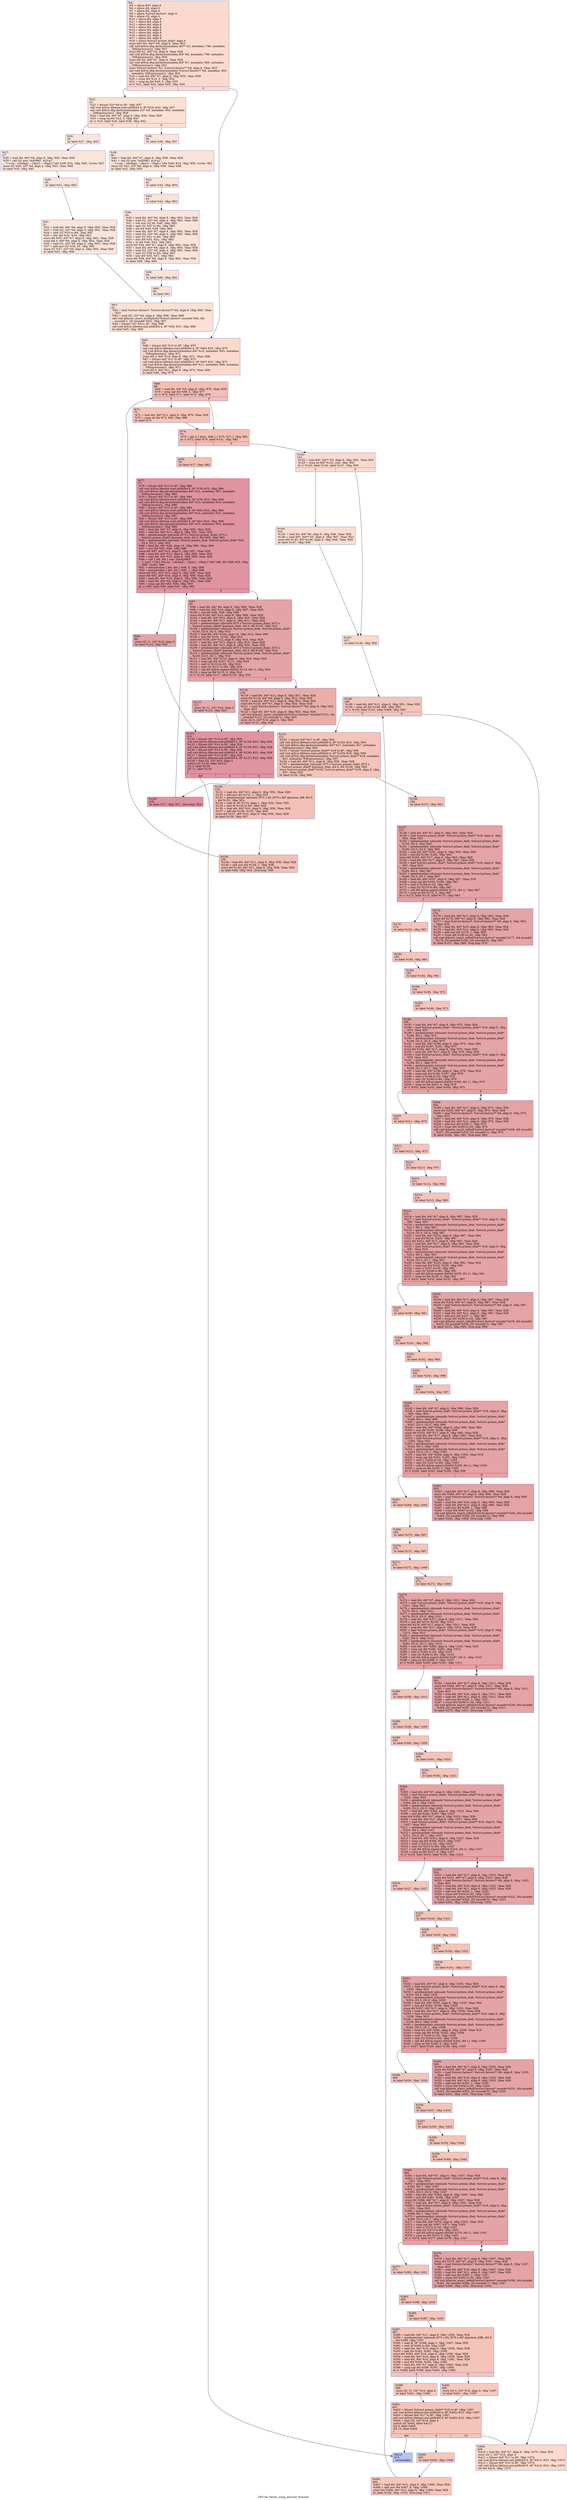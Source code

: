 digraph "CFG for 'factor_using_division' function" {
	label="CFG for 'factor_using_division' function";

	Node0x19a6690 [shape=record,color="#3d50c3ff", style=filled, fillcolor="#f7ac8e70",label="{%4:\l  %5 = alloca i64*, align 8\l  %6 = alloca i64, align 8\l  %7 = alloca i64, align 8\l  %8 = alloca %struct.factors*, align 8\l  %9 = alloca i32, align 4\l  %10 = alloca i64, align 8\l  %11 = alloca i64, align 8\l  %12 = alloca i64, align 8\l  %13 = alloca i64, align 8\l  %14 = alloca i64, align 8\l  %15 = alloca i64, align 8\l  %16 = alloca i32, align 4\l  %17 = alloca i64, align 8\l  %18 = alloca %struct.primes_dtab*, align 8\l  store i64* %0, i64** %5, align 8, !tbaa !823\l  call void @llvm.dbg.declare(metadata i64** %5, metadata !798, metadata\l... !DIExpression()), !dbg !827\l  store i64 %1, i64* %6, align 8, !tbaa !828\l  call void @llvm.dbg.declare(metadata i64* %6, metadata !799, metadata\l... !DIExpression()), !dbg !830\l  store i64 %2, i64* %7, align 8, !tbaa !828\l  call void @llvm.dbg.declare(metadata i64* %7, metadata !800, metadata\l... !DIExpression()), !dbg !831\l  store %struct.factors* %3, %struct.factors** %8, align 8, !tbaa !823\l  call void @llvm.dbg.declare(metadata %struct.factors** %8, metadata !801,\l... metadata !DIExpression()), !dbg !832\l  %19 = load i64, i64* %7, align 8, !dbg !833, !tbaa !828\l  %20 = urem i64 %19, 2, !dbg !834\l  %21 = icmp eq i64 %20, 0, !dbg !835\l  br i1 %21, label %22, label %65, !dbg !836\l|{<s0>T|<s1>F}}"];
	Node0x19a6690:s0 -> Node0x19a66e0;
	Node0x19a6690:s1 -> Node0x19a6af0;
	Node0x19a66e0 [shape=record,color="#3d50c3ff", style=filled, fillcolor="#f7b99e70",label="{%22:\l22:                                               \l  %23 = bitcast i32* %9 to i8*, !dbg !837\l  call void @llvm.lifetime.start.p0i8(i64 4, i8* %23) #23, !dbg !837\l  call void @llvm.dbg.declare(metadata i32* %9, metadata !802, metadata\l... !DIExpression()), !dbg !838\l  %24 = load i64, i64* %7, align 8, !dbg !839, !tbaa !828\l  %25 = icmp eq i64 %24, 0, !dbg !841\l  br i1 %25, label %26, label %38, !dbg !842\l|{<s0>T|<s1>F}}"];
	Node0x19a66e0:s0 -> Node0x19a6730;
	Node0x19a66e0:s1 -> Node0x19a6870;
	Node0x19a6730 [shape=record,color="#3d50c3ff", style=filled, fillcolor="#f4c5ad70",label="{%26:\l26:                                               \l  br label %27, !dbg !843\l}"];
	Node0x19a6730 -> Node0x19a6780;
	Node0x19a6780 [shape=record,color="#3d50c3ff", style=filled, fillcolor="#f4c5ad70",label="{%27:\l27:                                               \l  %28 = load i64, i64* %6, align 8, !dbg !845, !tbaa !828\l  %29 = call i32 asm \"bsf\\09$1, $\{0:q\}\",\l... \"=r,rm,~\{dirflag\},~\{fpsr\},~\{flags\}\"(i64 %28) #24, !dbg !845, !srcloc !847\l  store i32 %29, i32* %9, align 4, !dbg !845, !tbaa !848\l  br label %30, !dbg !845\l}"];
	Node0x19a6780 -> Node0x19a67d0;
	Node0x19a67d0 [shape=record,color="#3d50c3ff", style=filled, fillcolor="#f4c5ad70",label="{%30:\l30:                                               \l  br label %31, !dbg !845\l}"];
	Node0x19a67d0 -> Node0x19a6820;
	Node0x19a6820 [shape=record,color="#3d50c3ff", style=filled, fillcolor="#f4c5ad70",label="{%31:\l31:                                               \l  %32 = load i64, i64* %6, align 8, !dbg !850, !tbaa !828\l  %33 = load i32, i32* %9, align 4, !dbg !851, !tbaa !848\l  %34 = zext i32 %33 to i64, !dbg !852\l  %35 = lshr i64 %32, %34, !dbg !852\l  store i64 %35, i64* %7, align 8, !dbg !853, !tbaa !828\l  store i64 0, i64* %6, align 8, !dbg !854, !tbaa !828\l  %36 = load i32, i32* %9, align 4, !dbg !855, !tbaa !848\l  %37 = add nsw i32 %36, 64, !dbg !855\l  store i32 %37, i32* %9, align 4, !dbg !855, !tbaa !848\l  br label %61, !dbg !856\l}"];
	Node0x19a6820 -> Node0x19a6aa0;
	Node0x19a6870 [shape=record,color="#3d50c3ff", style=filled, fillcolor="#f6bfa670",label="{%38:\l38:                                               \l  br label %39, !dbg !857\l}"];
	Node0x19a6870 -> Node0x19a68c0;
	Node0x19a68c0 [shape=record,color="#3d50c3ff", style=filled, fillcolor="#f6bfa670",label="{%39:\l39:                                               \l  %40 = load i64, i64* %7, align 8, !dbg !859, !tbaa !828\l  %41 = call i32 asm \"bsf\\09$1, $\{0:q\}\",\l... \"=r,rm,~\{dirflag\},~\{fpsr\},~\{flags\}\"(i64 %40) #24, !dbg !859, !srcloc !861\l  store i32 %41, i32* %9, align 4, !dbg !859, !tbaa !848\l  br label %42, !dbg !859\l}"];
	Node0x19a68c0 -> Node0x19a6910;
	Node0x19a6910 [shape=record,color="#3d50c3ff", style=filled, fillcolor="#f6bfa670",label="{%42:\l42:                                               \l  br label %43, !dbg !859\l}"];
	Node0x19a6910 -> Node0x19a6960;
	Node0x19a6960 [shape=record,color="#3d50c3ff", style=filled, fillcolor="#f6bfa670",label="{%43:\l43:                                               \l  br label %44, !dbg !862\l}"];
	Node0x19a6960 -> Node0x19a69b0;
	Node0x19a69b0 [shape=record,color="#3d50c3ff", style=filled, fillcolor="#f6bfa670",label="{%44:\l44:                                               \l  %45 = load i64, i64* %6, align 8, !dbg !863, !tbaa !828\l  %46 = load i32, i32* %9, align 4, !dbg !863, !tbaa !848\l  %47 = sub nsw i32 64, %46, !dbg !863\l  %48 = zext i32 %47 to i64, !dbg !863\l  %49 = shl i64 %45, %48, !dbg !863\l  %50 = load i64, i64* %7, align 8, !dbg !863, !tbaa !828\l  %51 = load i32, i32* %9, align 4, !dbg !863, !tbaa !848\l  %52 = zext i32 %51 to i64, !dbg !863\l  %53 = lshr i64 %50, %52, !dbg !863\l  %54 = or i64 %49, %53, !dbg !863\l  store i64 %54, i64* %7, align 8, !dbg !863, !tbaa !828\l  %55 = load i64, i64* %6, align 8, !dbg !863, !tbaa !828\l  %56 = load i32, i32* %9, align 4, !dbg !863, !tbaa !848\l  %57 = zext i32 %56 to i64, !dbg !863\l  %58 = lshr i64 %55, %57, !dbg !863\l  store i64 %58, i64* %6, align 8, !dbg !863, !tbaa !828\l  br label %59, !dbg !863\l}"];
	Node0x19a69b0 -> Node0x19a6a00;
	Node0x19a6a00 [shape=record,color="#3d50c3ff", style=filled, fillcolor="#f6bfa670",label="{%59:\l59:                                               \l  br label %60, !dbg !863\l}"];
	Node0x19a6a00 -> Node0x19a6a50;
	Node0x19a6a50 [shape=record,color="#3d50c3ff", style=filled, fillcolor="#f6bfa670",label="{%60:\l60:                                               \l  br label %61\l}"];
	Node0x19a6a50 -> Node0x19a6aa0;
	Node0x19a6aa0 [shape=record,color="#3d50c3ff", style=filled, fillcolor="#f7b99e70",label="{%61:\l61:                                               \l  %62 = load %struct.factors*, %struct.factors** %8, align 8, !dbg !865, !tbaa\l... !823\l  %63 = load i32, i32* %9, align 4, !dbg !866, !tbaa !848\l  call void @factor_insert_multiplicity(%struct.factors* noundef %62, i64\l... noundef 2, i32 noundef %63), !dbg !867\l  %64 = bitcast i32* %9 to i8*, !dbg !868\l  call void @llvm.lifetime.end.p0i8(i64 4, i8* %64) #23, !dbg !868\l  br label %65, !dbg !869\l}"];
	Node0x19a6aa0 -> Node0x19a6af0;
	Node0x19a6af0 [shape=record,color="#3d50c3ff", style=filled, fillcolor="#f7ac8e70",label="{%65:\l65:                                               \l  %66 = bitcast i64* %10 to i8*, !dbg !870\l  call void @llvm.lifetime.start.p0i8(i64 8, i8* %66) #23, !dbg !870\l  call void @llvm.dbg.declare(metadata i64* %10, metadata !805, metadata\l... !DIExpression()), !dbg !871\l  store i64 3, i64* %10, align 8, !dbg !871, !tbaa !828\l  %67 = bitcast i64* %11 to i8*, !dbg !872\l  call void @llvm.lifetime.start.p0i8(i64 8, i8* %67) #23, !dbg !872\l  call void @llvm.dbg.declare(metadata i64* %11, metadata !806, metadata\l... !DIExpression()), !dbg !873\l  store i64 0, i64* %11, align 8, !dbg !874, !tbaa !828\l  br label %68, !dbg !875\l}"];
	Node0x19a6af0 -> Node0x19a6b40;
	Node0x19a6b40 [shape=record,color="#3d50c3ff", style=filled, fillcolor="#e36c5570",label="{%68:\l68:                                               \l  %69 = load i64, i64* %6, align 8, !dbg !876, !tbaa !828\l  %70 = icmp ugt i64 %69, 0, !dbg !877\l  br i1 %70, label %71, label %74, !dbg !878\l|{<s0>T|<s1>F}}"];
	Node0x19a6b40:s0 -> Node0x19a6b90;
	Node0x19a6b40:s1 -> Node0x19a6be0;
	Node0x19a6b90 [shape=record,color="#3d50c3ff", style=filled, fillcolor="#e97a5f70",label="{%71:\l71:                                               \l  %72 = load i64, i64* %11, align 8, !dbg !879, !tbaa !828\l  %73 = icmp ult i64 %72, 668, !dbg !880\l  br label %74\l}"];
	Node0x19a6b90 -> Node0x19a6be0;
	Node0x19a6be0 [shape=record,color="#3d50c3ff", style=filled, fillcolor="#e36c5570",label="{%74:\l74:                                               \l  %75 = phi i1 [ false, %68 ], [ %73, %71 ], !dbg !881\l  br i1 %75, label %76, label %141, !dbg !882\l|{<s0>T|<s1>F}}"];
	Node0x19a6be0:s0 -> Node0x19a6c30;
	Node0x19a6be0:s1 -> Node0x19a6f50;
	Node0x19a6c30 [shape=record,color="#3d50c3ff", style=filled, fillcolor="#e5705870",label="{%76:\l76:                                               \l  br label %77, !dbg !883\l}"];
	Node0x19a6c30 -> Node0x19a6c80;
	Node0x19a6c80 [shape=record,color="#b70d28ff", style=filled, fillcolor="#b70d2870",label="{%77:\l77:                                               \l  %78 = bitcast i64* %12 to i8*, !dbg !884\l  call void @llvm.lifetime.start.p0i8(i64 8, i8* %78) #23, !dbg !884\l  call void @llvm.dbg.declare(metadata i64* %12, metadata !807, metadata\l... !DIExpression()), !dbg !885\l  %79 = bitcast i64* %13 to i8*, !dbg !884\l  call void @llvm.lifetime.start.p0i8(i64 8, i8* %79) #23, !dbg !884\l  call void @llvm.dbg.declare(metadata i64* %13, metadata !814, metadata\l... !DIExpression()), !dbg !886\l  %80 = bitcast i64* %14 to i8*, !dbg !884\l  call void @llvm.lifetime.start.p0i8(i64 8, i8* %80) #23, !dbg !884\l  call void @llvm.dbg.declare(metadata i64* %14, metadata !815, metadata\l... !DIExpression()), !dbg !887\l  %81 = bitcast i64* %15 to i8*, !dbg !888\l  call void @llvm.lifetime.start.p0i8(i64 8, i8* %81) #23, !dbg !888\l  call void @llvm.dbg.declare(metadata i64* %15, metadata !816, metadata\l... !DIExpression()), !dbg !889\l  %82 = load i64, i64* %7, align 8, !dbg !890, !tbaa !828\l  %83 = load i64, i64* %11, align 8, !dbg !891, !tbaa !828\l  %84 = getelementptr inbounds [675 x %struct.primes_dtab], [675 x\l... %struct.primes_dtab]* @primes_dtab, i64 0, i64 %83, !dbg !892\l  %85 = getelementptr inbounds %struct.primes_dtab, %struct.primes_dtab* %84,\l... i32 0, i32 0, !dbg !893\l  %86 = load i64, i64* %85, align 16, !dbg !893, !tbaa !894\l  %87 = mul i64 %82, %86, !dbg !896\l  store i64 %87, i64* %13, align 8, !dbg !897, !tbaa !828\l  %88 = load i64, i64* %13, align 8, !dbg !898, !tbaa !828\l  %89 = load i64, i64* %10, align 8, !dbg !898, !tbaa !828\l  %90 = call \{ i64, i64 \} asm \"mulq\\09$3\",\l... \"=\{ax\},=\{dx\},%0,rm,~\{dirflag\},~\{fpsr\},~\{flags\}\"(i64 %88, i64 %89) #24, !dbg\l... !898, !srcloc !899\l  %91 = extractvalue \{ i64, i64 \} %90, 0, !dbg !898\l  %92 = extractvalue \{ i64, i64 \} %90, 1, !dbg !898\l  store i64 %91, i64* %15, align 8, !dbg !898, !tbaa !828\l  store i64 %92, i64* %14, align 8, !dbg !898, !tbaa !828\l  %93 = load i64, i64* %14, align 8, !dbg !900, !tbaa !828\l  %94 = load i64, i64* %6, align 8, !dbg !902, !tbaa !828\l  %95 = icmp ugt i64 %93, %94, !dbg !903\l  br i1 %95, label %96, label %97, !dbg !904\l|{<s0>T|<s1>F}}"];
	Node0x19a6c80:s0 -> Node0x19a6cd0;
	Node0x19a6c80:s1 -> Node0x19a6d20;
	Node0x19a6cd0 [shape=record,color="#3d50c3ff", style=filled, fillcolor="#c32e3170",label="{%96:\l96:                                               \l  store i32 11, i32* %16, align 4\l  br label %123, !dbg !905\l}"];
	Node0x19a6cd0 -> Node0x19a6e10;
	Node0x19a6d20 [shape=record,color="#3d50c3ff", style=filled, fillcolor="#c32e3170",label="{%97:\l97:                                               \l  %98 = load i64, i64* %6, align 8, !dbg !906, !tbaa !828\l  %99 = load i64, i64* %14, align 8, !dbg !907, !tbaa !828\l  %100 = sub i64 %98, %99, !dbg !908\l  store i64 %100, i64* %14, align 8, !dbg !909, !tbaa !828\l  %101 = load i64, i64* %14, align 8, !dbg !910, !tbaa !828\l  %102 = load i64, i64* %11, align 8, !dbg !911, !tbaa !828\l  %103 = getelementptr inbounds [675 x %struct.primes_dtab], [675 x\l... %struct.primes_dtab]* @primes_dtab, i64 0, i64 %102, !dbg !912\l  %104 = getelementptr inbounds %struct.primes_dtab, %struct.primes_dtab*\l... %103, i32 0, i32 0, !dbg !913\l  %105 = load i64, i64* %104, align 16, !dbg !913, !tbaa !894\l  %106 = mul i64 %101, %105, !dbg !914\l  store i64 %106, i64* %12, align 8, !dbg !915, !tbaa !828\l  %107 = load i64, i64* %12, align 8, !dbg !916, !tbaa !828\l  %108 = load i64, i64* %11, align 8, !dbg !916, !tbaa !828\l  %109 = getelementptr inbounds [675 x %struct.primes_dtab], [675 x\l... %struct.primes_dtab]* @primes_dtab, i64 0, i64 %108, !dbg !916\l  %110 = getelementptr inbounds %struct.primes_dtab, %struct.primes_dtab*\l... %109, i32 0, i32 1, !dbg !916\l  %111 = load i64, i64* %110, align 8, !dbg !916, !tbaa !918\l  %112 = icmp ugt i64 %107, %111, !dbg !916\l  %113 = zext i1 %112 to i32, !dbg !916\l  %114 = sext i32 %113 to i64, !dbg !916\l  %115 = call i64 @llvm.expect.i64(i64 %114, i64 1), !dbg !916\l  %116 = icmp ne i64 %115, 0, !dbg !916\l  br i1 %116, label %117, label %118, !dbg !919\l|{<s0>T|<s1>F}}"];
	Node0x19a6d20:s0 -> Node0x19a6d70;
	Node0x19a6d20:s1 -> Node0x19a6dc0;
	Node0x19a6d70 [shape=record,color="#3d50c3ff", style=filled, fillcolor="#ca3b3770",label="{%117:\l117:                                              \l  store i32 11, i32* %16, align 4\l  br label %123, !dbg !920\l}"];
	Node0x19a6d70 -> Node0x19a6e10;
	Node0x19a6dc0 [shape=record,color="#3d50c3ff", style=filled, fillcolor="#d0473d70",label="{%118:\l118:                                              \l  %119 = load i64, i64* %12, align 8, !dbg !921, !tbaa !828\l  store i64 %119, i64* %6, align 8, !dbg !922, !tbaa !828\l  %120 = load i64, i64* %13, align 8, !dbg !923, !tbaa !828\l  store i64 %120, i64* %7, align 8, !dbg !924, !tbaa !828\l  %121 = load %struct.factors*, %struct.factors** %8, align 8, !dbg !925,\l... !tbaa !823\l  %122 = load i64, i64* %10, align 8, !dbg !925, !tbaa !828\l  call void @factor_insert_multiplicity(%struct.factors* noundef %121, i64\l... noundef %122, i32 noundef 1), !dbg !925\l  store i32 0, i32* %16, align 4, !dbg !926\l  br label %123, !dbg !926\l}"];
	Node0x19a6dc0 -> Node0x19a6e10;
	Node0x19a6e10 [shape=record,color="#b70d28ff", style=filled, fillcolor="#b70d2870",label="{%123:\l123:                                              \l  %124 = bitcast i64* %15 to i8*, !dbg !926\l  call void @llvm.lifetime.end.p0i8(i64 8, i8* %124) #23, !dbg !926\l  %125 = bitcast i64* %14 to i8*, !dbg !926\l  call void @llvm.lifetime.end.p0i8(i64 8, i8* %125) #23, !dbg !926\l  %126 = bitcast i64* %13 to i8*, !dbg !926\l  call void @llvm.lifetime.end.p0i8(i64 8, i8* %126) #23, !dbg !926\l  %127 = bitcast i64* %12 to i8*, !dbg !926\l  call void @llvm.lifetime.end.p0i8(i64 8, i8* %127) #23, !dbg !926\l  %128 = load i32, i32* %16, align 4\l  switch i32 %128, label %413 [\l    i32 0, label %129\l    i32 11, label %130\l  ]\l|{<s0>def|<s1>0|<s2>11}}"];
	Node0x19a6e10:s0 -> Node0x19a8440;
	Node0x19a6e10:s1 -> Node0x19a6e60;
	Node0x19a6e10:s2 -> Node0x19a6eb0;
	Node0x19a6e60 [shape=record,color="#b70d28ff", style=filled, fillcolor="#b70d2870",label="{%129:\l129:                                              \l  br label %77, !dbg !927, !llvm.loop !928\l}"];
	Node0x19a6e60 -> Node0x19a6c80;
	Node0x19a6eb0 [shape=record,color="#3d50c3ff", style=filled, fillcolor="#e5705870",label="{%130:\l130:                                              \l  %131 = load i64, i64* %11, align 8, !dbg !932, !tbaa !828\l  %132 = add nsw i64 %131, 1, !dbg !933\l  %133 = getelementptr inbounds [675 x i8], [675 x i8]* @primes_diff, i64 0,\l... i64 %132, !dbg !934\l  %134 = load i8, i8* %133, align 1, !dbg !934, !tbaa !935\l  %135 = zext i8 %134 to i64, !dbg !934\l  %136 = load i64, i64* %10, align 8, !dbg !936, !tbaa !828\l  %137 = add i64 %136, %135, !dbg !936\l  store i64 %137, i64* %10, align 8, !dbg !936, !tbaa !828\l  br label %138, !dbg !937\l}"];
	Node0x19a6eb0 -> Node0x19a6f00;
	Node0x19a6f00 [shape=record,color="#3d50c3ff", style=filled, fillcolor="#e5705870",label="{%138:\l138:                                              \l  %139 = load i64, i64* %11, align 8, !dbg !938, !tbaa !828\l  %140 = add nsw i64 %139, 1, !dbg !938\l  store i64 %140, i64* %11, align 8, !dbg !938, !tbaa !828\l  br label %68, !dbg !939, !llvm.loop !940\l}"];
	Node0x19a6f00 -> Node0x19a6b40;
	Node0x19a6f50 [shape=record,color="#3d50c3ff", style=filled, fillcolor="#f7ac8e70",label="{%141:\l141:                                              \l  %142 = load i64*, i64** %5, align 8, !dbg !943, !tbaa !823\l  %143 = icmp ne i64* %142, null, !dbg !943\l  br i1 %143, label %144, label %147, !dbg !945\l|{<s0>T|<s1>F}}"];
	Node0x19a6f50:s0 -> Node0x19a6fa0;
	Node0x19a6f50:s1 -> Node0x19a6ff0;
	Node0x19a6fa0 [shape=record,color="#3d50c3ff", style=filled, fillcolor="#f7b39670",label="{%144:\l144:                                              \l  %145 = load i64, i64* %6, align 8, !dbg !946, !tbaa !828\l  %146 = load i64*, i64** %5, align 8, !dbg !947, !tbaa !823\l  store i64 %145, i64* %146, align 8, !dbg !948, !tbaa !828\l  br label %147, !dbg !949\l}"];
	Node0x19a6fa0 -> Node0x19a6ff0;
	Node0x19a6ff0 [shape=record,color="#3d50c3ff", style=filled, fillcolor="#f7ac8e70",label="{%147:\l147:                                              \l  br label %148, !dbg !950\l}"];
	Node0x19a6ff0 -> Node0x19a7040;
	Node0x19a7040 [shape=record,color="#3d50c3ff", style=filled, fillcolor="#e97a5f70",label="{%148:\l148:                                              \l  %149 = load i64, i64* %11, align 8, !dbg !951, !tbaa !828\l  %150 = icmp ult i64 %149, 668, !dbg !952\l  br i1 %150, label %151, label %409, !dbg !953\l|{<s0>T|<s1>F}}"];
	Node0x19a7040:s0 -> Node0x19a7090;
	Node0x19a7040:s1 -> Node0x19a83f0;
	Node0x19a7090 [shape=record,color="#3d50c3ff", style=filled, fillcolor="#e97a5f70",label="{%151:\l151:                                              \l  %152 = bitcast i64* %17 to i8*, !dbg !954\l  call void @llvm.lifetime.start.p0i8(i64 8, i8* %152) #23, !dbg !954\l  call void @llvm.dbg.declare(metadata i64* %17, metadata !817, metadata\l... !DIExpression()), !dbg !955\l  %153 = bitcast %struct.primes_dtab** %18 to i8*, !dbg !956\l  call void @llvm.lifetime.start.p0i8(i64 8, i8* %153) #23, !dbg !956\l  call void @llvm.dbg.declare(metadata %struct.primes_dtab** %18, metadata\l... !821, metadata !DIExpression()), !dbg !957\l  %154 = load i64, i64* %11, align 8, !dbg !958, !tbaa !828\l  %155 = getelementptr inbounds [675 x %struct.primes_dtab], [675 x\l... %struct.primes_dtab]* @primes_dtab, i64 0, i64 %154, !dbg !959\l  store %struct.primes_dtab* %155, %struct.primes_dtab** %18, align 8, !dbg\l... !957, !tbaa !823\l  br label %156, !dbg !960\l}"];
	Node0x19a7090 -> Node0x19a70e0;
	Node0x19a70e0 [shape=record,color="#3d50c3ff", style=filled, fillcolor="#e97a5f70",label="{%156:\l156:                                              \l  br label %157, !dbg !961\l}"];
	Node0x19a70e0 -> Node0x19a7130;
	Node0x19a7130 [shape=record,color="#b70d28ff", style=filled, fillcolor="#c32e3170",label="{%157:\l157:                                              \l  %158 = load i64, i64* %7, align 8, !dbg !963, !tbaa !828\l  %159 = load %struct.primes_dtab*, %struct.primes_dtab** %18, align 8, !dbg\l... !963, !tbaa !823\l  %160 = getelementptr inbounds %struct.primes_dtab, %struct.primes_dtab*\l... %159, i64 0, !dbg !963\l  %161 = getelementptr inbounds %struct.primes_dtab, %struct.primes_dtab*\l... %160, i32 0, i32 0, !dbg !963\l  %162 = load i64, i64* %161, align 8, !dbg !963, !tbaa !894\l  %163 = mul i64 %158, %162, !dbg !963\l  store i64 %163, i64* %17, align 8, !dbg !963, !tbaa !828\l  %164 = load i64, i64* %17, align 8, !dbg !967, !tbaa !828\l  %165 = load %struct.primes_dtab*, %struct.primes_dtab** %18, align 8, !dbg\l... !967, !tbaa !823\l  %166 = getelementptr inbounds %struct.primes_dtab, %struct.primes_dtab*\l... %165, i64 0, !dbg !967\l  %167 = getelementptr inbounds %struct.primes_dtab, %struct.primes_dtab*\l... %166, i32 0, i32 1, !dbg !967\l  %168 = load i64, i64* %167, align 8, !dbg !967, !tbaa !918\l  %169 = icmp ugt i64 %164, %168, !dbg !967\l  %170 = zext i1 %169 to i32, !dbg !967\l  %171 = sext i32 %170 to i64, !dbg !967\l  %172 = call i64 @llvm.expect.i64(i64 %171, i64 1), !dbg !967\l  %173 = icmp ne i64 %172, 0, !dbg !967\l  br i1 %173, label %174, label %175, !dbg !963\l|{<s0>T|<s1>F}}"];
	Node0x19a7130:s0 -> Node0x19a7180;
	Node0x19a7130:s1 -> Node0x19a71d0;
	Node0x19a7180 [shape=record,color="#3d50c3ff", style=filled, fillcolor="#e97a5f70",label="{%174:\l174:                                              \l  br label %182, !dbg !967\l}"];
	Node0x19a7180 -> Node0x19a7220;
	Node0x19a71d0 [shape=record,color="#3d50c3ff", style=filled, fillcolor="#c32e3170",label="{%175:\l175:                                              \l  %176 = load i64, i64* %17, align 8, !dbg !963, !tbaa !828\l  store i64 %176, i64* %7, align 8, !dbg !963, !tbaa !828\l  %177 = load %struct.factors*, %struct.factors** %8, align 8, !dbg !963,\l... !tbaa !823\l  %178 = load i64, i64* %10, align 8, !dbg !963, !tbaa !828\l  %179 = load i64, i64* %11, align 8, !dbg !963, !tbaa !828\l  %180 = add nsw i64 %179, 1, !dbg !963\l  %181 = trunc i64 %180 to i32, !dbg !963\l  call void @factor_insert_refind(%struct.factors* noundef %177, i64 noundef\l... %178, i32 noundef %181, i32 noundef 0), !dbg !963\l  br label %157, !dbg !969, !llvm.loop !970\l}"];
	Node0x19a71d0 -> Node0x19a7130;
	Node0x19a7220 [shape=record,color="#3d50c3ff", style=filled, fillcolor="#e97a5f70",label="{%182:\l182:                                              \l  br label %183, !dbg !961\l}"];
	Node0x19a7220 -> Node0x19a7270;
	Node0x19a7270 [shape=record,color="#3d50c3ff", style=filled, fillcolor="#e97a5f70",label="{%183:\l183:                                              \l  br label %184, !dbg !961\l}"];
	Node0x19a7270 -> Node0x19a72c0;
	Node0x19a72c0 [shape=record,color="#3d50c3ff", style=filled, fillcolor="#e97a5f70",label="{%184:\l184:                                              \l  br label %185, !dbg !972\l}"];
	Node0x19a72c0 -> Node0x19a7310;
	Node0x19a7310 [shape=record,color="#3d50c3ff", style=filled, fillcolor="#e97a5f70",label="{%185:\l185:                                              \l  br label %186, !dbg !973\l}"];
	Node0x19a7310 -> Node0x19a7360;
	Node0x19a7360 [shape=record,color="#b70d28ff", style=filled, fillcolor="#c32e3170",label="{%186:\l186:                                              \l  %187 = load i64, i64* %7, align 8, !dbg !975, !tbaa !828\l  %188 = load %struct.primes_dtab*, %struct.primes_dtab** %18, align 8, !dbg\l... !975, !tbaa !823\l  %189 = getelementptr inbounds %struct.primes_dtab, %struct.primes_dtab*\l... %188, i64 1, !dbg !975\l  %190 = getelementptr inbounds %struct.primes_dtab, %struct.primes_dtab*\l... %189, i32 0, i32 0, !dbg !975\l  %191 = load i64, i64* %190, align 8, !dbg !975, !tbaa !894\l  %192 = mul i64 %187, %191, !dbg !975\l  store i64 %192, i64* %17, align 8, !dbg !975, !tbaa !828\l  %193 = load i64, i64* %17, align 8, !dbg !979, !tbaa !828\l  %194 = load %struct.primes_dtab*, %struct.primes_dtab** %18, align 8, !dbg\l... !979, !tbaa !823\l  %195 = getelementptr inbounds %struct.primes_dtab, %struct.primes_dtab*\l... %194, i64 1, !dbg !979\l  %196 = getelementptr inbounds %struct.primes_dtab, %struct.primes_dtab*\l... %195, i32 0, i32 1, !dbg !979\l  %197 = load i64, i64* %196, align 8, !dbg !979, !tbaa !918\l  %198 = icmp ugt i64 %193, %197, !dbg !979\l  %199 = zext i1 %198 to i32, !dbg !979\l  %200 = sext i32 %199 to i64, !dbg !979\l  %201 = call i64 @llvm.expect.i64(i64 %200, i64 1), !dbg !979\l  %202 = icmp ne i64 %201, 0, !dbg !979\l  br i1 %202, label %203, label %204, !dbg !975\l|{<s0>T|<s1>F}}"];
	Node0x19a7360:s0 -> Node0x19a73b0;
	Node0x19a7360:s1 -> Node0x19a7400;
	Node0x19a73b0 [shape=record,color="#3d50c3ff", style=filled, fillcolor="#e97a5f70",label="{%203:\l203:                                              \l  br label %211, !dbg !979\l}"];
	Node0x19a73b0 -> Node0x19a7450;
	Node0x19a7400 [shape=record,color="#3d50c3ff", style=filled, fillcolor="#c32e3170",label="{%204:\l204:                                              \l  %205 = load i64, i64* %17, align 8, !dbg !975, !tbaa !828\l  store i64 %205, i64* %7, align 8, !dbg !975, !tbaa !828\l  %206 = load %struct.factors*, %struct.factors** %8, align 8, !dbg !975,\l... !tbaa !823\l  %207 = load i64, i64* %10, align 8, !dbg !975, !tbaa !828\l  %208 = load i64, i64* %11, align 8, !dbg !975, !tbaa !828\l  %209 = add nsw i64 %208, 1, !dbg !975\l  %210 = trunc i64 %209 to i32, !dbg !975\l  call void @factor_insert_refind(%struct.factors* noundef %206, i64 noundef\l... %207, i32 noundef %210, i32 noundef 1), !dbg !975\l  br label %186, !dbg !981, !llvm.loop !982\l}"];
	Node0x19a7400 -> Node0x19a7360;
	Node0x19a7450 [shape=record,color="#3d50c3ff", style=filled, fillcolor="#e97a5f70",label="{%211:\l211:                                              \l  br label %212, !dbg !973\l}"];
	Node0x19a7450 -> Node0x19a74a0;
	Node0x19a74a0 [shape=record,color="#3d50c3ff", style=filled, fillcolor="#e97a5f70",label="{%212:\l212:                                              \l  br label %213, !dbg !973\l}"];
	Node0x19a74a0 -> Node0x19a74f0;
	Node0x19a74f0 [shape=record,color="#3d50c3ff", style=filled, fillcolor="#e97a5f70",label="{%213:\l213:                                              \l  br label %214, !dbg !984\l}"];
	Node0x19a74f0 -> Node0x19a7540;
	Node0x19a7540 [shape=record,color="#3d50c3ff", style=filled, fillcolor="#e97a5f70",label="{%214:\l214:                                              \l  br label %215, !dbg !985\l}"];
	Node0x19a7540 -> Node0x19a7590;
	Node0x19a7590 [shape=record,color="#b70d28ff", style=filled, fillcolor="#c32e3170",label="{%215:\l215:                                              \l  %216 = load i64, i64* %7, align 8, !dbg !987, !tbaa !828\l  %217 = load %struct.primes_dtab*, %struct.primes_dtab** %18, align 8, !dbg\l... !987, !tbaa !823\l  %218 = getelementptr inbounds %struct.primes_dtab, %struct.primes_dtab*\l... %217, i64 2, !dbg !987\l  %219 = getelementptr inbounds %struct.primes_dtab, %struct.primes_dtab*\l... %218, i32 0, i32 0, !dbg !987\l  %220 = load i64, i64* %219, align 8, !dbg !987, !tbaa !894\l  %221 = mul i64 %216, %220, !dbg !987\l  store i64 %221, i64* %17, align 8, !dbg !987, !tbaa !828\l  %222 = load i64, i64* %17, align 8, !dbg !991, !tbaa !828\l  %223 = load %struct.primes_dtab*, %struct.primes_dtab** %18, align 8, !dbg\l... !991, !tbaa !823\l  %224 = getelementptr inbounds %struct.primes_dtab, %struct.primes_dtab*\l... %223, i64 2, !dbg !991\l  %225 = getelementptr inbounds %struct.primes_dtab, %struct.primes_dtab*\l... %224, i32 0, i32 1, !dbg !991\l  %226 = load i64, i64* %225, align 8, !dbg !991, !tbaa !918\l  %227 = icmp ugt i64 %222, %226, !dbg !991\l  %228 = zext i1 %227 to i32, !dbg !991\l  %229 = sext i32 %228 to i64, !dbg !991\l  %230 = call i64 @llvm.expect.i64(i64 %229, i64 1), !dbg !991\l  %231 = icmp ne i64 %230, 0, !dbg !991\l  br i1 %231, label %232, label %233, !dbg !987\l|{<s0>T|<s1>F}}"];
	Node0x19a7590:s0 -> Node0x19a75e0;
	Node0x19a7590:s1 -> Node0x19a7630;
	Node0x19a75e0 [shape=record,color="#3d50c3ff", style=filled, fillcolor="#e97a5f70",label="{%232:\l232:                                              \l  br label %240, !dbg !991\l}"];
	Node0x19a75e0 -> Node0x19a7680;
	Node0x19a7630 [shape=record,color="#3d50c3ff", style=filled, fillcolor="#c32e3170",label="{%233:\l233:                                              \l  %234 = load i64, i64* %17, align 8, !dbg !987, !tbaa !828\l  store i64 %234, i64* %7, align 8, !dbg !987, !tbaa !828\l  %235 = load %struct.factors*, %struct.factors** %8, align 8, !dbg !987,\l... !tbaa !823\l  %236 = load i64, i64* %10, align 8, !dbg !987, !tbaa !828\l  %237 = load i64, i64* %11, align 8, !dbg !987, !tbaa !828\l  %238 = add nsw i64 %237, 1, !dbg !987\l  %239 = trunc i64 %238 to i32, !dbg !987\l  call void @factor_insert_refind(%struct.factors* noundef %235, i64 noundef\l... %236, i32 noundef %239, i32 noundef 2), !dbg !987\l  br label %215, !dbg !993, !llvm.loop !994\l}"];
	Node0x19a7630 -> Node0x19a7590;
	Node0x19a7680 [shape=record,color="#3d50c3ff", style=filled, fillcolor="#e97a5f70",label="{%240:\l240:                                              \l  br label %241, !dbg !985\l}"];
	Node0x19a7680 -> Node0x19a76d0;
	Node0x19a76d0 [shape=record,color="#3d50c3ff", style=filled, fillcolor="#e97a5f70",label="{%241:\l241:                                              \l  br label %242, !dbg !985\l}"];
	Node0x19a76d0 -> Node0x19a7720;
	Node0x19a7720 [shape=record,color="#3d50c3ff", style=filled, fillcolor="#e97a5f70",label="{%242:\l242:                                              \l  br label %243, !dbg !996\l}"];
	Node0x19a7720 -> Node0x19a7770;
	Node0x19a7770 [shape=record,color="#3d50c3ff", style=filled, fillcolor="#e97a5f70",label="{%243:\l243:                                              \l  br label %244, !dbg !997\l}"];
	Node0x19a7770 -> Node0x19a77c0;
	Node0x19a77c0 [shape=record,color="#b70d28ff", style=filled, fillcolor="#c32e3170",label="{%244:\l244:                                              \l  %245 = load i64, i64* %7, align 8, !dbg !999, !tbaa !828\l  %246 = load %struct.primes_dtab*, %struct.primes_dtab** %18, align 8, !dbg\l... !999, !tbaa !823\l  %247 = getelementptr inbounds %struct.primes_dtab, %struct.primes_dtab*\l... %246, i64 3, !dbg !999\l  %248 = getelementptr inbounds %struct.primes_dtab, %struct.primes_dtab*\l... %247, i32 0, i32 0, !dbg !999\l  %249 = load i64, i64* %248, align 8, !dbg !999, !tbaa !894\l  %250 = mul i64 %245, %249, !dbg !999\l  store i64 %250, i64* %17, align 8, !dbg !999, !tbaa !828\l  %251 = load i64, i64* %17, align 8, !dbg !1003, !tbaa !828\l  %252 = load %struct.primes_dtab*, %struct.primes_dtab** %18, align 8, !dbg\l... !1003, !tbaa !823\l  %253 = getelementptr inbounds %struct.primes_dtab, %struct.primes_dtab*\l... %252, i64 3, !dbg !1003\l  %254 = getelementptr inbounds %struct.primes_dtab, %struct.primes_dtab*\l... %253, i32 0, i32 1, !dbg !1003\l  %255 = load i64, i64* %254, align 8, !dbg !1003, !tbaa !918\l  %256 = icmp ugt i64 %251, %255, !dbg !1003\l  %257 = zext i1 %256 to i32, !dbg !1003\l  %258 = sext i32 %257 to i64, !dbg !1003\l  %259 = call i64 @llvm.expect.i64(i64 %258, i64 1), !dbg !1003\l  %260 = icmp ne i64 %259, 0, !dbg !1003\l  br i1 %260, label %261, label %262, !dbg !999\l|{<s0>T|<s1>F}}"];
	Node0x19a77c0:s0 -> Node0x19a7810;
	Node0x19a77c0:s1 -> Node0x19a7860;
	Node0x19a7810 [shape=record,color="#3d50c3ff", style=filled, fillcolor="#e97a5f70",label="{%261:\l261:                                              \l  br label %269, !dbg !1003\l}"];
	Node0x19a7810 -> Node0x19a78b0;
	Node0x19a7860 [shape=record,color="#3d50c3ff", style=filled, fillcolor="#c32e3170",label="{%262:\l262:                                              \l  %263 = load i64, i64* %17, align 8, !dbg !999, !tbaa !828\l  store i64 %263, i64* %7, align 8, !dbg !999, !tbaa !828\l  %264 = load %struct.factors*, %struct.factors** %8, align 8, !dbg !999,\l... !tbaa !823\l  %265 = load i64, i64* %10, align 8, !dbg !999, !tbaa !828\l  %266 = load i64, i64* %11, align 8, !dbg !999, !tbaa !828\l  %267 = add nsw i64 %266, 1, !dbg !999\l  %268 = trunc i64 %267 to i32, !dbg !999\l  call void @factor_insert_refind(%struct.factors* noundef %264, i64 noundef\l... %265, i32 noundef %268, i32 noundef 3), !dbg !999\l  br label %244, !dbg !1005, !llvm.loop !1006\l}"];
	Node0x19a7860 -> Node0x19a77c0;
	Node0x19a78b0 [shape=record,color="#3d50c3ff", style=filled, fillcolor="#e97a5f70",label="{%269:\l269:                                              \l  br label %270, !dbg !997\l}"];
	Node0x19a78b0 -> Node0x19a7900;
	Node0x19a7900 [shape=record,color="#3d50c3ff", style=filled, fillcolor="#e97a5f70",label="{%270:\l270:                                              \l  br label %271, !dbg !997\l}"];
	Node0x19a7900 -> Node0x19a7950;
	Node0x19a7950 [shape=record,color="#3d50c3ff", style=filled, fillcolor="#e97a5f70",label="{%271:\l271:                                              \l  br label %272, !dbg !1008\l}"];
	Node0x19a7950 -> Node0x19a79a0;
	Node0x19a79a0 [shape=record,color="#3d50c3ff", style=filled, fillcolor="#e97a5f70",label="{%272:\l272:                                              \l  br label %273, !dbg !1009\l}"];
	Node0x19a79a0 -> Node0x19a79f0;
	Node0x19a79f0 [shape=record,color="#b70d28ff", style=filled, fillcolor="#c32e3170",label="{%273:\l273:                                              \l  %274 = load i64, i64* %7, align 8, !dbg !1011, !tbaa !828\l  %275 = load %struct.primes_dtab*, %struct.primes_dtab** %18, align 8, !dbg\l... !1011, !tbaa !823\l  %276 = getelementptr inbounds %struct.primes_dtab, %struct.primes_dtab*\l... %275, i64 4, !dbg !1011\l  %277 = getelementptr inbounds %struct.primes_dtab, %struct.primes_dtab*\l... %276, i32 0, i32 0, !dbg !1011\l  %278 = load i64, i64* %277, align 8, !dbg !1011, !tbaa !894\l  %279 = mul i64 %274, %278, !dbg !1011\l  store i64 %279, i64* %17, align 8, !dbg !1011, !tbaa !828\l  %280 = load i64, i64* %17, align 8, !dbg !1015, !tbaa !828\l  %281 = load %struct.primes_dtab*, %struct.primes_dtab** %18, align 8, !dbg\l... !1015, !tbaa !823\l  %282 = getelementptr inbounds %struct.primes_dtab, %struct.primes_dtab*\l... %281, i64 4, !dbg !1015\l  %283 = getelementptr inbounds %struct.primes_dtab, %struct.primes_dtab*\l... %282, i32 0, i32 1, !dbg !1015\l  %284 = load i64, i64* %283, align 8, !dbg !1015, !tbaa !918\l  %285 = icmp ugt i64 %280, %284, !dbg !1015\l  %286 = zext i1 %285 to i32, !dbg !1015\l  %287 = sext i32 %286 to i64, !dbg !1015\l  %288 = call i64 @llvm.expect.i64(i64 %287, i64 1), !dbg !1015\l  %289 = icmp ne i64 %288, 0, !dbg !1015\l  br i1 %289, label %290, label %291, !dbg !1011\l|{<s0>T|<s1>F}}"];
	Node0x19a79f0:s0 -> Node0x19a7a40;
	Node0x19a79f0:s1 -> Node0x19a7a90;
	Node0x19a7a40 [shape=record,color="#3d50c3ff", style=filled, fillcolor="#e97a5f70",label="{%290:\l290:                                              \l  br label %298, !dbg !1015\l}"];
	Node0x19a7a40 -> Node0x19a7ae0;
	Node0x19a7a90 [shape=record,color="#3d50c3ff", style=filled, fillcolor="#c32e3170",label="{%291:\l291:                                              \l  %292 = load i64, i64* %17, align 8, !dbg !1011, !tbaa !828\l  store i64 %292, i64* %7, align 8, !dbg !1011, !tbaa !828\l  %293 = load %struct.factors*, %struct.factors** %8, align 8, !dbg !1011,\l... !tbaa !823\l  %294 = load i64, i64* %10, align 8, !dbg !1011, !tbaa !828\l  %295 = load i64, i64* %11, align 8, !dbg !1011, !tbaa !828\l  %296 = add nsw i64 %295, 1, !dbg !1011\l  %297 = trunc i64 %296 to i32, !dbg !1011\l  call void @factor_insert_refind(%struct.factors* noundef %293, i64 noundef\l... %294, i32 noundef %297, i32 noundef 4), !dbg !1011\l  br label %273, !dbg !1017, !llvm.loop !1018\l}"];
	Node0x19a7a90 -> Node0x19a79f0;
	Node0x19a7ae0 [shape=record,color="#3d50c3ff", style=filled, fillcolor="#e97a5f70",label="{%298:\l298:                                              \l  br label %299, !dbg !1009\l}"];
	Node0x19a7ae0 -> Node0x19a7b30;
	Node0x19a7b30 [shape=record,color="#3d50c3ff", style=filled, fillcolor="#e97a5f70",label="{%299:\l299:                                              \l  br label %300, !dbg !1009\l}"];
	Node0x19a7b30 -> Node0x19a7b80;
	Node0x19a7b80 [shape=record,color="#3d50c3ff", style=filled, fillcolor="#e97a5f70",label="{%300:\l300:                                              \l  br label %301, !dbg !1020\l}"];
	Node0x19a7b80 -> Node0x19a7bd0;
	Node0x19a7bd0 [shape=record,color="#3d50c3ff", style=filled, fillcolor="#e97a5f70",label="{%301:\l301:                                              \l  br label %302, !dbg !1021\l}"];
	Node0x19a7bd0 -> Node0x19a7c20;
	Node0x19a7c20 [shape=record,color="#b70d28ff", style=filled, fillcolor="#c32e3170",label="{%302:\l302:                                              \l  %303 = load i64, i64* %7, align 8, !dbg !1023, !tbaa !828\l  %304 = load %struct.primes_dtab*, %struct.primes_dtab** %18, align 8, !dbg\l... !1023, !tbaa !823\l  %305 = getelementptr inbounds %struct.primes_dtab, %struct.primes_dtab*\l... %304, i64 5, !dbg !1023\l  %306 = getelementptr inbounds %struct.primes_dtab, %struct.primes_dtab*\l... %305, i32 0, i32 0, !dbg !1023\l  %307 = load i64, i64* %306, align 8, !dbg !1023, !tbaa !894\l  %308 = mul i64 %303, %307, !dbg !1023\l  store i64 %308, i64* %17, align 8, !dbg !1023, !tbaa !828\l  %309 = load i64, i64* %17, align 8, !dbg !1027, !tbaa !828\l  %310 = load %struct.primes_dtab*, %struct.primes_dtab** %18, align 8, !dbg\l... !1027, !tbaa !823\l  %311 = getelementptr inbounds %struct.primes_dtab, %struct.primes_dtab*\l... %310, i64 5, !dbg !1027\l  %312 = getelementptr inbounds %struct.primes_dtab, %struct.primes_dtab*\l... %311, i32 0, i32 1, !dbg !1027\l  %313 = load i64, i64* %312, align 8, !dbg !1027, !tbaa !918\l  %314 = icmp ugt i64 %309, %313, !dbg !1027\l  %315 = zext i1 %314 to i32, !dbg !1027\l  %316 = sext i32 %315 to i64, !dbg !1027\l  %317 = call i64 @llvm.expect.i64(i64 %316, i64 1), !dbg !1027\l  %318 = icmp ne i64 %317, 0, !dbg !1027\l  br i1 %318, label %319, label %320, !dbg !1023\l|{<s0>T|<s1>F}}"];
	Node0x19a7c20:s0 -> Node0x19a7c70;
	Node0x19a7c20:s1 -> Node0x19a7cc0;
	Node0x19a7c70 [shape=record,color="#3d50c3ff", style=filled, fillcolor="#e97a5f70",label="{%319:\l319:                                              \l  br label %327, !dbg !1027\l}"];
	Node0x19a7c70 -> Node0x19a7d10;
	Node0x19a7cc0 [shape=record,color="#3d50c3ff", style=filled, fillcolor="#c32e3170",label="{%320:\l320:                                              \l  %321 = load i64, i64* %17, align 8, !dbg !1023, !tbaa !828\l  store i64 %321, i64* %7, align 8, !dbg !1023, !tbaa !828\l  %322 = load %struct.factors*, %struct.factors** %8, align 8, !dbg !1023,\l... !tbaa !823\l  %323 = load i64, i64* %10, align 8, !dbg !1023, !tbaa !828\l  %324 = load i64, i64* %11, align 8, !dbg !1023, !tbaa !828\l  %325 = add nsw i64 %324, 1, !dbg !1023\l  %326 = trunc i64 %325 to i32, !dbg !1023\l  call void @factor_insert_refind(%struct.factors* noundef %322, i64 noundef\l... %323, i32 noundef %326, i32 noundef 5), !dbg !1023\l  br label %302, !dbg !1029, !llvm.loop !1030\l}"];
	Node0x19a7cc0 -> Node0x19a7c20;
	Node0x19a7d10 [shape=record,color="#3d50c3ff", style=filled, fillcolor="#e97a5f70",label="{%327:\l327:                                              \l  br label %328, !dbg !1021\l}"];
	Node0x19a7d10 -> Node0x19a7d60;
	Node0x19a7d60 [shape=record,color="#3d50c3ff", style=filled, fillcolor="#e97a5f70",label="{%328:\l328:                                              \l  br label %329, !dbg !1021\l}"];
	Node0x19a7d60 -> Node0x19a7db0;
	Node0x19a7db0 [shape=record,color="#3d50c3ff", style=filled, fillcolor="#e97a5f70",label="{%329:\l329:                                              \l  br label %330, !dbg !1032\l}"];
	Node0x19a7db0 -> Node0x19a7e00;
	Node0x19a7e00 [shape=record,color="#3d50c3ff", style=filled, fillcolor="#e97a5f70",label="{%330:\l330:                                              \l  br label %331, !dbg !1033\l}"];
	Node0x19a7e00 -> Node0x19a7e50;
	Node0x19a7e50 [shape=record,color="#b70d28ff", style=filled, fillcolor="#c32e3170",label="{%331:\l331:                                              \l  %332 = load i64, i64* %7, align 8, !dbg !1035, !tbaa !828\l  %333 = load %struct.primes_dtab*, %struct.primes_dtab** %18, align 8, !dbg\l... !1035, !tbaa !823\l  %334 = getelementptr inbounds %struct.primes_dtab, %struct.primes_dtab*\l... %333, i64 6, !dbg !1035\l  %335 = getelementptr inbounds %struct.primes_dtab, %struct.primes_dtab*\l... %334, i32 0, i32 0, !dbg !1035\l  %336 = load i64, i64* %335, align 8, !dbg !1035, !tbaa !894\l  %337 = mul i64 %332, %336, !dbg !1035\l  store i64 %337, i64* %17, align 8, !dbg !1035, !tbaa !828\l  %338 = load i64, i64* %17, align 8, !dbg !1039, !tbaa !828\l  %339 = load %struct.primes_dtab*, %struct.primes_dtab** %18, align 8, !dbg\l... !1039, !tbaa !823\l  %340 = getelementptr inbounds %struct.primes_dtab, %struct.primes_dtab*\l... %339, i64 6, !dbg !1039\l  %341 = getelementptr inbounds %struct.primes_dtab, %struct.primes_dtab*\l... %340, i32 0, i32 1, !dbg !1039\l  %342 = load i64, i64* %341, align 8, !dbg !1039, !tbaa !918\l  %343 = icmp ugt i64 %338, %342, !dbg !1039\l  %344 = zext i1 %343 to i32, !dbg !1039\l  %345 = sext i32 %344 to i64, !dbg !1039\l  %346 = call i64 @llvm.expect.i64(i64 %345, i64 1), !dbg !1039\l  %347 = icmp ne i64 %346, 0, !dbg !1039\l  br i1 %347, label %348, label %349, !dbg !1035\l|{<s0>T|<s1>F}}"];
	Node0x19a7e50:s0 -> Node0x19a7ea0;
	Node0x19a7e50:s1 -> Node0x19a7ef0;
	Node0x19a7ea0 [shape=record,color="#3d50c3ff", style=filled, fillcolor="#e97a5f70",label="{%348:\l348:                                              \l  br label %356, !dbg !1039\l}"];
	Node0x19a7ea0 -> Node0x19a7f40;
	Node0x19a7ef0 [shape=record,color="#3d50c3ff", style=filled, fillcolor="#c32e3170",label="{%349:\l349:                                              \l  %350 = load i64, i64* %17, align 8, !dbg !1035, !tbaa !828\l  store i64 %350, i64* %7, align 8, !dbg !1035, !tbaa !828\l  %351 = load %struct.factors*, %struct.factors** %8, align 8, !dbg !1035,\l... !tbaa !823\l  %352 = load i64, i64* %10, align 8, !dbg !1035, !tbaa !828\l  %353 = load i64, i64* %11, align 8, !dbg !1035, !tbaa !828\l  %354 = add nsw i64 %353, 1, !dbg !1035\l  %355 = trunc i64 %354 to i32, !dbg !1035\l  call void @factor_insert_refind(%struct.factors* noundef %351, i64 noundef\l... %352, i32 noundef %355, i32 noundef 6), !dbg !1035\l  br label %331, !dbg !1041, !llvm.loop !1042\l}"];
	Node0x19a7ef0 -> Node0x19a7e50;
	Node0x19a7f40 [shape=record,color="#3d50c3ff", style=filled, fillcolor="#e97a5f70",label="{%356:\l356:                                              \l  br label %357, !dbg !1033\l}"];
	Node0x19a7f40 -> Node0x19a7f90;
	Node0x19a7f90 [shape=record,color="#3d50c3ff", style=filled, fillcolor="#e97a5f70",label="{%357:\l357:                                              \l  br label %358, !dbg !1033\l}"];
	Node0x19a7f90 -> Node0x19a7fe0;
	Node0x19a7fe0 [shape=record,color="#3d50c3ff", style=filled, fillcolor="#e97a5f70",label="{%358:\l358:                                              \l  br label %359, !dbg !1044\l}"];
	Node0x19a7fe0 -> Node0x19a8030;
	Node0x19a8030 [shape=record,color="#3d50c3ff", style=filled, fillcolor="#e97a5f70",label="{%359:\l359:                                              \l  br label %360, !dbg !1045\l}"];
	Node0x19a8030 -> Node0x19a8080;
	Node0x19a8080 [shape=record,color="#b70d28ff", style=filled, fillcolor="#c32e3170",label="{%360:\l360:                                              \l  %361 = load i64, i64* %7, align 8, !dbg !1047, !tbaa !828\l  %362 = load %struct.primes_dtab*, %struct.primes_dtab** %18, align 8, !dbg\l... !1047, !tbaa !823\l  %363 = getelementptr inbounds %struct.primes_dtab, %struct.primes_dtab*\l... %362, i64 7, !dbg !1047\l  %364 = getelementptr inbounds %struct.primes_dtab, %struct.primes_dtab*\l... %363, i32 0, i32 0, !dbg !1047\l  %365 = load i64, i64* %364, align 8, !dbg !1047, !tbaa !894\l  %366 = mul i64 %361, %365, !dbg !1047\l  store i64 %366, i64* %17, align 8, !dbg !1047, !tbaa !828\l  %367 = load i64, i64* %17, align 8, !dbg !1051, !tbaa !828\l  %368 = load %struct.primes_dtab*, %struct.primes_dtab** %18, align 8, !dbg\l... !1051, !tbaa !823\l  %369 = getelementptr inbounds %struct.primes_dtab, %struct.primes_dtab*\l... %368, i64 7, !dbg !1051\l  %370 = getelementptr inbounds %struct.primes_dtab, %struct.primes_dtab*\l... %369, i32 0, i32 1, !dbg !1051\l  %371 = load i64, i64* %370, align 8, !dbg !1051, !tbaa !918\l  %372 = icmp ugt i64 %367, %371, !dbg !1051\l  %373 = zext i1 %372 to i32, !dbg !1051\l  %374 = sext i32 %373 to i64, !dbg !1051\l  %375 = call i64 @llvm.expect.i64(i64 %374, i64 1), !dbg !1051\l  %376 = icmp ne i64 %375, 0, !dbg !1051\l  br i1 %376, label %377, label %378, !dbg !1047\l|{<s0>T|<s1>F}}"];
	Node0x19a8080:s0 -> Node0x19a80d0;
	Node0x19a8080:s1 -> Node0x19a8120;
	Node0x19a80d0 [shape=record,color="#3d50c3ff", style=filled, fillcolor="#e97a5f70",label="{%377:\l377:                                              \l  br label %385, !dbg !1051\l}"];
	Node0x19a80d0 -> Node0x19a8170;
	Node0x19a8120 [shape=record,color="#3d50c3ff", style=filled, fillcolor="#c32e3170",label="{%378:\l378:                                              \l  %379 = load i64, i64* %17, align 8, !dbg !1047, !tbaa !828\l  store i64 %379, i64* %7, align 8, !dbg !1047, !tbaa !828\l  %380 = load %struct.factors*, %struct.factors** %8, align 8, !dbg !1047,\l... !tbaa !823\l  %381 = load i64, i64* %10, align 8, !dbg !1047, !tbaa !828\l  %382 = load i64, i64* %11, align 8, !dbg !1047, !tbaa !828\l  %383 = add nsw i64 %382, 1, !dbg !1047\l  %384 = trunc i64 %383 to i32, !dbg !1047\l  call void @factor_insert_refind(%struct.factors* noundef %380, i64 noundef\l... %381, i32 noundef %384, i32 noundef 7), !dbg !1047\l  br label %360, !dbg !1053, !llvm.loop !1054\l}"];
	Node0x19a8120 -> Node0x19a8080;
	Node0x19a8170 [shape=record,color="#3d50c3ff", style=filled, fillcolor="#e97a5f70",label="{%385:\l385:                                              \l  br label %386, !dbg !1045\l}"];
	Node0x19a8170 -> Node0x19a81c0;
	Node0x19a81c0 [shape=record,color="#3d50c3ff", style=filled, fillcolor="#e97a5f70",label="{%386:\l386:                                              \l  br label %387, !dbg !1045\l}"];
	Node0x19a81c0 -> Node0x19a8210;
	Node0x19a8210 [shape=record,color="#3d50c3ff", style=filled, fillcolor="#e97a5f70",label="{%387:\l387:                                              \l  %388 = load i64, i64* %11, align 8, !dbg !1056, !tbaa !828\l  %389 = getelementptr inbounds [675 x i8], [675 x i8]* @primes_diff8, i64 0,\l... i64 %388, !dbg !1057\l  %390 = load i8, i8* %389, align 1, !dbg !1057, !tbaa !935\l  %391 = zext i8 %390 to i64, !dbg !1057\l  %392 = load i64, i64* %10, align 8, !dbg !1058, !tbaa !828\l  %393 = add i64 %392, %391, !dbg !1058\l  store i64 %393, i64* %10, align 8, !dbg !1058, !tbaa !828\l  %394 = load i64, i64* %10, align 8, !dbg !1059, !tbaa !828\l  %395 = load i64, i64* %10, align 8, !dbg !1061, !tbaa !828\l  %396 = mul i64 %394, %395, !dbg !1062\l  %397 = load i64, i64* %7, align 8, !dbg !1063, !tbaa !828\l  %398 = icmp ugt i64 %396, %397, !dbg !1064\l  br i1 %398, label %399, label %400, !dbg !1065\l|{<s0>T|<s1>F}}"];
	Node0x19a8210:s0 -> Node0x19a8260;
	Node0x19a8210:s1 -> Node0x19a82b0;
	Node0x19a8260 [shape=record,color="#3d50c3ff", style=filled, fillcolor="#ef886b70",label="{%399:\l399:                                              \l  store i32 13, i32* %16, align 4\l  br label %401, !dbg !1066\l}"];
	Node0x19a8260 -> Node0x19a8300;
	Node0x19a82b0 [shape=record,color="#3d50c3ff", style=filled, fillcolor="#ef886b70",label="{%400:\l400:                                              \l  store i32 0, i32* %16, align 4, !dbg !1067\l  br label %401, !dbg !1067\l}"];
	Node0x19a82b0 -> Node0x19a8300;
	Node0x19a8300 [shape=record,color="#3d50c3ff", style=filled, fillcolor="#e97a5f70",label="{%401:\l401:                                              \l  %402 = bitcast %struct.primes_dtab** %18 to i8*, !dbg !1067\l  call void @llvm.lifetime.end.p0i8(i64 8, i8* %402) #23, !dbg !1067\l  %403 = bitcast i64* %17 to i8*, !dbg !1067\l  call void @llvm.lifetime.end.p0i8(i64 8, i8* %403) #23, !dbg !1067\l  %404 = load i32, i32* %16, align 4\l  switch i32 %404, label %413 [\l    i32 0, label %405\l    i32 13, label %409\l  ]\l|{<s0>def|<s1>0|<s2>13}}"];
	Node0x19a8300:s0 -> Node0x19a8440;
	Node0x19a8300:s1 -> Node0x19a8350;
	Node0x19a8300:s2 -> Node0x19a83f0;
	Node0x19a8350 [shape=record,color="#3d50c3ff", style=filled, fillcolor="#ec7f6370",label="{%405:\l405:                                              \l  br label %406, !dbg !1068\l}"];
	Node0x19a8350 -> Node0x19a83a0;
	Node0x19a83a0 [shape=record,color="#3d50c3ff", style=filled, fillcolor="#ec7f6370",label="{%406:\l406:                                              \l  %407 = load i64, i64* %11, align 8, !dbg !1069, !tbaa !828\l  %408 = add nsw i64 %407, 8, !dbg !1069\l  store i64 %408, i64* %11, align 8, !dbg !1069, !tbaa !828\l  br label %148, !dbg !1070, !llvm.loop !1071\l}"];
	Node0x19a83a0 -> Node0x19a7040;
	Node0x19a83f0 [shape=record,color="#3d50c3ff", style=filled, fillcolor="#f7ac8e70",label="{%409:\l409:                                              \l  %410 = load i64, i64* %7, align 8, !dbg !1073, !tbaa !828\l  store i32 1, i32* %16, align 4\l  %411 = bitcast i64* %11 to i8*, !dbg !1074\l  call void @llvm.lifetime.end.p0i8(i64 8, i8* %411) #23, !dbg !1074\l  %412 = bitcast i64* %10 to i8*, !dbg !1074\l  call void @llvm.lifetime.end.p0i8(i64 8, i8* %412) #23, !dbg !1074\l  ret i64 %410, !dbg !1075\l}"];
	Node0x19a8440 [shape=record,color="#3d50c3ff", style=filled, fillcolor="#5977e370",label="{%413:\l413:                                              \l  unreachable\l}"];
}
